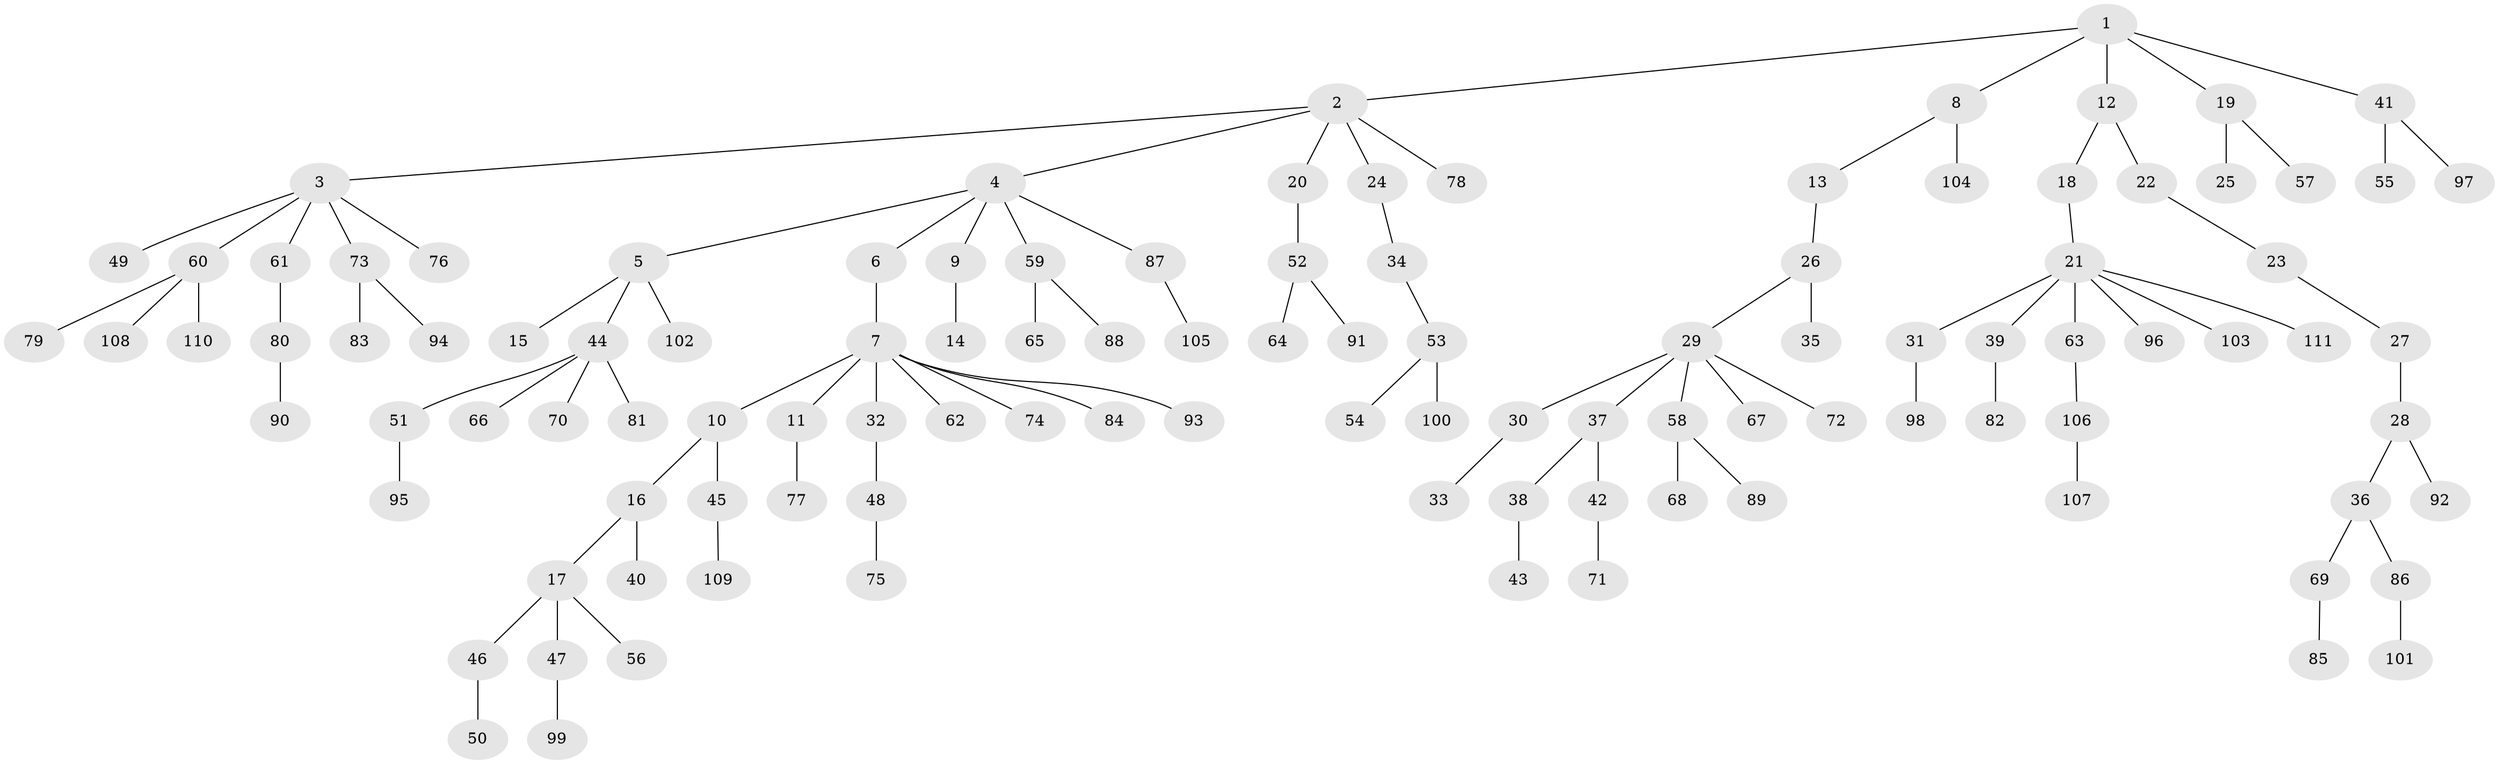 // Generated by graph-tools (version 1.1) at 2025/11/02/27/25 16:11:28]
// undirected, 111 vertices, 110 edges
graph export_dot {
graph [start="1"]
  node [color=gray90,style=filled];
  1;
  2;
  3;
  4;
  5;
  6;
  7;
  8;
  9;
  10;
  11;
  12;
  13;
  14;
  15;
  16;
  17;
  18;
  19;
  20;
  21;
  22;
  23;
  24;
  25;
  26;
  27;
  28;
  29;
  30;
  31;
  32;
  33;
  34;
  35;
  36;
  37;
  38;
  39;
  40;
  41;
  42;
  43;
  44;
  45;
  46;
  47;
  48;
  49;
  50;
  51;
  52;
  53;
  54;
  55;
  56;
  57;
  58;
  59;
  60;
  61;
  62;
  63;
  64;
  65;
  66;
  67;
  68;
  69;
  70;
  71;
  72;
  73;
  74;
  75;
  76;
  77;
  78;
  79;
  80;
  81;
  82;
  83;
  84;
  85;
  86;
  87;
  88;
  89;
  90;
  91;
  92;
  93;
  94;
  95;
  96;
  97;
  98;
  99;
  100;
  101;
  102;
  103;
  104;
  105;
  106;
  107;
  108;
  109;
  110;
  111;
  1 -- 2;
  1 -- 8;
  1 -- 12;
  1 -- 19;
  1 -- 41;
  2 -- 3;
  2 -- 4;
  2 -- 20;
  2 -- 24;
  2 -- 78;
  3 -- 49;
  3 -- 60;
  3 -- 61;
  3 -- 73;
  3 -- 76;
  4 -- 5;
  4 -- 6;
  4 -- 9;
  4 -- 59;
  4 -- 87;
  5 -- 15;
  5 -- 44;
  5 -- 102;
  6 -- 7;
  7 -- 10;
  7 -- 11;
  7 -- 32;
  7 -- 62;
  7 -- 74;
  7 -- 84;
  7 -- 93;
  8 -- 13;
  8 -- 104;
  9 -- 14;
  10 -- 16;
  10 -- 45;
  11 -- 77;
  12 -- 18;
  12 -- 22;
  13 -- 26;
  16 -- 17;
  16 -- 40;
  17 -- 46;
  17 -- 47;
  17 -- 56;
  18 -- 21;
  19 -- 25;
  19 -- 57;
  20 -- 52;
  21 -- 31;
  21 -- 39;
  21 -- 63;
  21 -- 96;
  21 -- 103;
  21 -- 111;
  22 -- 23;
  23 -- 27;
  24 -- 34;
  26 -- 29;
  26 -- 35;
  27 -- 28;
  28 -- 36;
  28 -- 92;
  29 -- 30;
  29 -- 37;
  29 -- 58;
  29 -- 67;
  29 -- 72;
  30 -- 33;
  31 -- 98;
  32 -- 48;
  34 -- 53;
  36 -- 69;
  36 -- 86;
  37 -- 38;
  37 -- 42;
  38 -- 43;
  39 -- 82;
  41 -- 55;
  41 -- 97;
  42 -- 71;
  44 -- 51;
  44 -- 66;
  44 -- 70;
  44 -- 81;
  45 -- 109;
  46 -- 50;
  47 -- 99;
  48 -- 75;
  51 -- 95;
  52 -- 64;
  52 -- 91;
  53 -- 54;
  53 -- 100;
  58 -- 68;
  58 -- 89;
  59 -- 65;
  59 -- 88;
  60 -- 79;
  60 -- 108;
  60 -- 110;
  61 -- 80;
  63 -- 106;
  69 -- 85;
  73 -- 83;
  73 -- 94;
  80 -- 90;
  86 -- 101;
  87 -- 105;
  106 -- 107;
}
